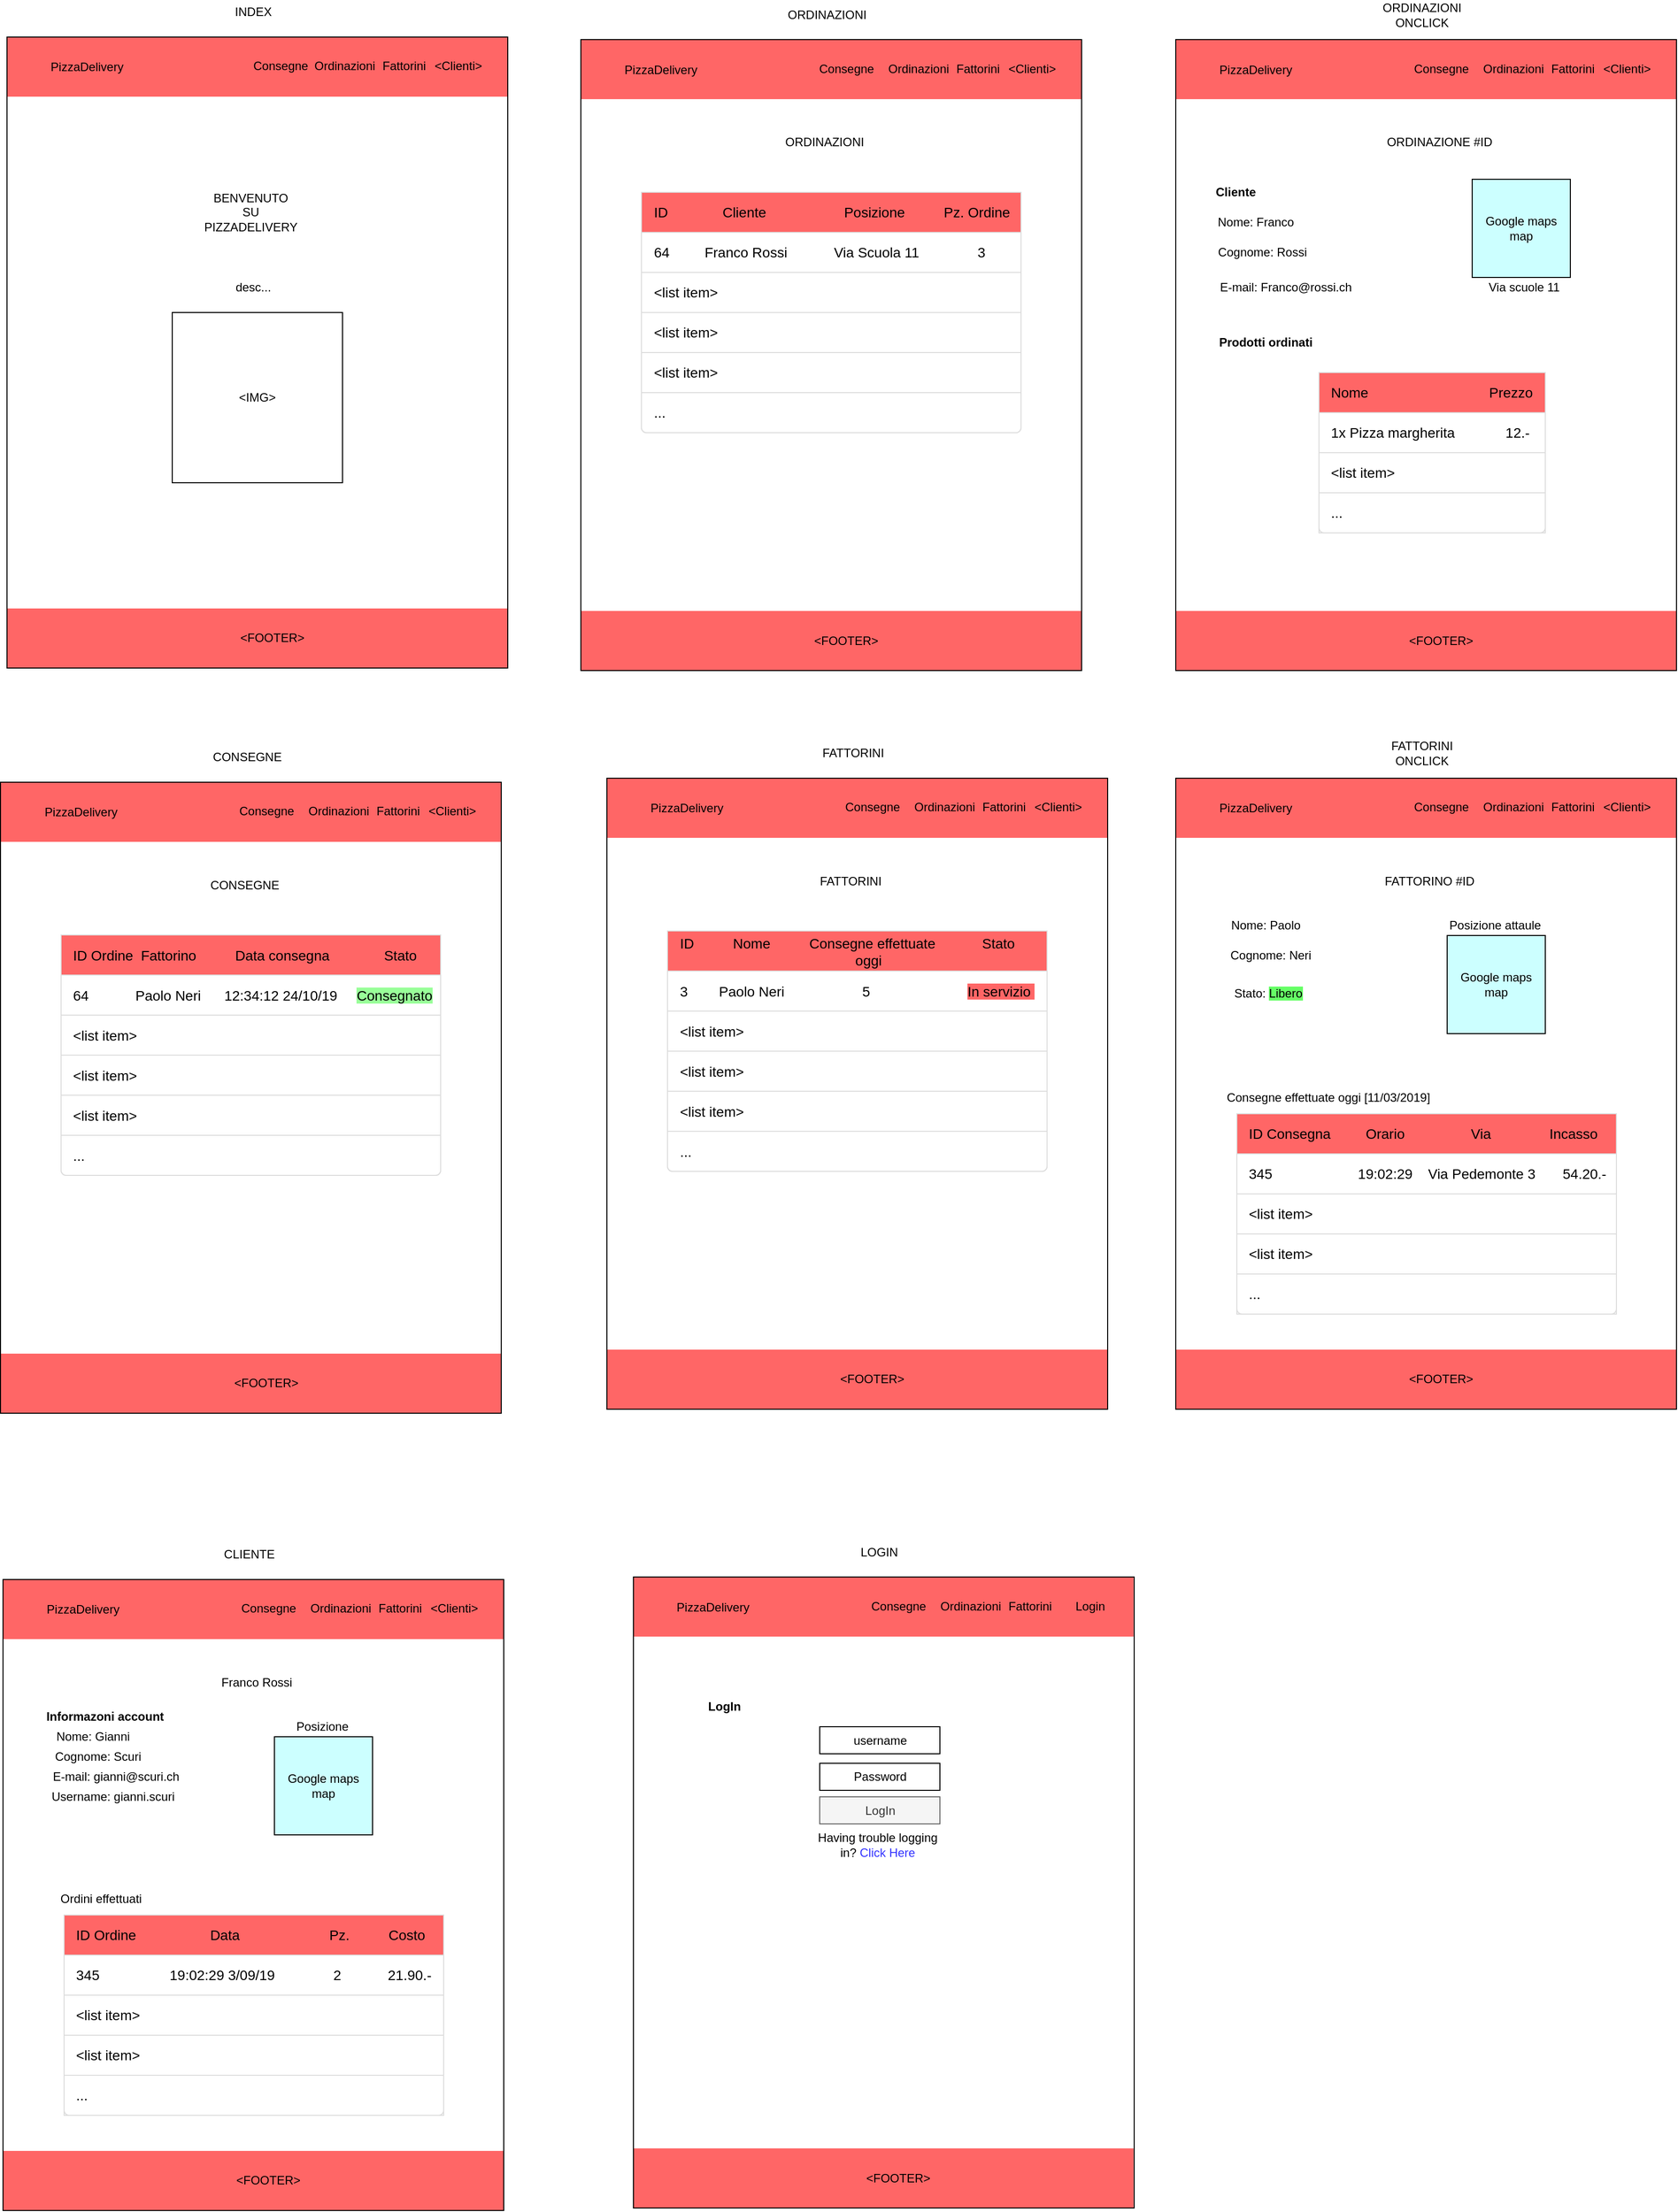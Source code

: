 <mxfile version="11.2.8" type="device" pages="1"><diagram id="FAtNxonMxum7XKvVbo5S" name="Page-1"><mxGraphModel dx="1261" dy="861" grid="0" gridSize="10" guides="1" tooltips="1" connect="1" arrows="1" fold="1" page="0" pageScale="1" pageWidth="1169" pageHeight="827" math="0" shadow="0"><root><mxCell id="0"/><mxCell id="1" parent="0"/><mxCell id="e07GhaDugi4mD9dxbuCD-17" value="" style="rounded=0;whiteSpace=wrap;html=1;fillColor=#FF6666;strokeColor=#FFFFFF;" vertex="1" parent="1"><mxGeometry x="113" y="735" width="500" height="60" as="geometry"/></mxCell><mxCell id="e07GhaDugi4mD9dxbuCD-2" value="" style="rounded=0;whiteSpace=wrap;html=1;fillColor=#FF6666;strokeColor=#FFFFFF;" vertex="1" parent="1"><mxGeometry x="113" y="165" width="500" height="60" as="geometry"/></mxCell><mxCell id="e07GhaDugi4mD9dxbuCD-3" value="PizzaDelivery" style="text;html=1;align=center;verticalAlign=middle;whiteSpace=wrap;rounded=0;" vertex="1" parent="1"><mxGeometry x="128" y="185" width="130" height="20" as="geometry"/></mxCell><mxCell id="e07GhaDugi4mD9dxbuCD-4" value="&amp;lt;Clienti&amp;gt;" style="text;html=1;" vertex="1" parent="1"><mxGeometry x="538" y="180" width="60" height="30" as="geometry"/></mxCell><mxCell id="e07GhaDugi4mD9dxbuCD-5" value="Fattorini" style="text;html=1;" vertex="1" parent="1"><mxGeometry x="486" y="180" width="60" height="30" as="geometry"/></mxCell><mxCell id="e07GhaDugi4mD9dxbuCD-6" value="Ordinazioni" style="text;html=1;" vertex="1" parent="1"><mxGeometry x="418" y="180" width="60" height="30" as="geometry"/></mxCell><mxCell id="e07GhaDugi4mD9dxbuCD-7" value="Consegne" style="text;html=1;" vertex="1" parent="1"><mxGeometry x="356.5" y="180" width="60" height="30" as="geometry"/></mxCell><mxCell id="e07GhaDugi4mD9dxbuCD-18" value="&amp;lt;FOOTER&amp;gt;" style="text;html=1;strokeColor=none;fillColor=none;align=center;verticalAlign=middle;whiteSpace=wrap;rounded=0;" vertex="1" parent="1"><mxGeometry x="358" y="755" width="40" height="20" as="geometry"/></mxCell><mxCell id="e07GhaDugi4mD9dxbuCD-19" value="BENVENUTO SU PIZZADELIVERY" style="text;html=1;strokeColor=none;fillColor=none;align=center;verticalAlign=middle;whiteSpace=wrap;rounded=0;" vertex="1" parent="1"><mxGeometry x="320" y="330" width="73" height="20" as="geometry"/></mxCell><mxCell id="e07GhaDugi4mD9dxbuCD-20" value="desc..." style="text;html=1;strokeColor=none;fillColor=none;align=center;verticalAlign=middle;whiteSpace=wrap;rounded=0;" vertex="1" parent="1"><mxGeometry x="258" y="380" width="202" height="70" as="geometry"/></mxCell><mxCell id="e07GhaDugi4mD9dxbuCD-21" value="&amp;lt;IMG&amp;gt;" style="whiteSpace=wrap;html=1;aspect=fixed;strokeColor=#000000;fillColor=none;" vertex="1" parent="1"><mxGeometry x="278" y="440" width="170" height="170" as="geometry"/></mxCell><mxCell id="e07GhaDugi4mD9dxbuCD-22" value="INDEX" style="text;html=1;strokeColor=none;fillColor=none;align=center;verticalAlign=middle;whiteSpace=wrap;rounded=0;" vertex="1" parent="1"><mxGeometry x="339" y="130" width="40" height="20" as="geometry"/></mxCell><mxCell id="e07GhaDugi4mD9dxbuCD-23" value="" style="rounded=0;whiteSpace=wrap;html=1;fillColor=#FF6666;strokeColor=#FFFFFF;" vertex="1" parent="1"><mxGeometry x="686" y="737.5" width="500" height="60" as="geometry"/></mxCell><mxCell id="e07GhaDugi4mD9dxbuCD-24" value="" style="rounded=0;whiteSpace=wrap;html=1;fillColor=#FF6666;strokeColor=#FFFFFF;" vertex="1" parent="1"><mxGeometry x="686" y="167.5" width="500" height="60" as="geometry"/></mxCell><mxCell id="e07GhaDugi4mD9dxbuCD-25" value="PizzaDelivery" style="text;html=1;align=center;verticalAlign=middle;whiteSpace=wrap;rounded=0;" vertex="1" parent="1"><mxGeometry x="701" y="187.5" width="130" height="20" as="geometry"/></mxCell><mxCell id="e07GhaDugi4mD9dxbuCD-26" value="&amp;lt;Clienti&amp;gt;" style="text;html=1;" vertex="1" parent="1"><mxGeometry x="1111" y="182.5" width="60" height="30" as="geometry"/></mxCell><mxCell id="e07GhaDugi4mD9dxbuCD-27" value="Fattorini" style="text;html=1;" vertex="1" parent="1"><mxGeometry x="1059" y="182.5" width="60" height="30" as="geometry"/></mxCell><mxCell id="e07GhaDugi4mD9dxbuCD-29" value="Consegne" style="text;html=1;" vertex="1" parent="1"><mxGeometry x="922" y="182.5" width="60" height="30" as="geometry"/></mxCell><mxCell id="e07GhaDugi4mD9dxbuCD-31" value="&amp;lt;FOOTER&amp;gt;" style="text;html=1;strokeColor=none;fillColor=none;align=center;verticalAlign=middle;whiteSpace=wrap;rounded=0;" vertex="1" parent="1"><mxGeometry x="931" y="757.5" width="40" height="20" as="geometry"/></mxCell><mxCell id="e07GhaDugi4mD9dxbuCD-32" value="ORDINAZIONI" style="text;html=1;strokeColor=none;fillColor=none;align=center;verticalAlign=middle;whiteSpace=wrap;rounded=0;" vertex="1" parent="1"><mxGeometry x="893" y="260" width="73" height="20" as="geometry"/></mxCell><mxCell id="e07GhaDugi4mD9dxbuCD-35" value="ORDINAZIONI" style="text;html=1;strokeColor=none;fillColor=none;align=center;verticalAlign=middle;whiteSpace=wrap;rounded=0;" vertex="1" parent="1"><mxGeometry x="912" y="132.5" width="40" height="20" as="geometry"/></mxCell><mxCell id="e07GhaDugi4mD9dxbuCD-36" value="Ordinazioni" style="text;html=1;" vertex="1" parent="1"><mxGeometry x="991" y="182.5" width="60" height="30" as="geometry"/></mxCell><mxCell id="e07GhaDugi4mD9dxbuCD-38" value="" style="html=1;shadow=0;dashed=0;shape=mxgraph.bootstrap.rrect;rSize=5;strokeColor=#dddddd;fillColor=#ffffff;" vertex="1" parent="1"><mxGeometry x="746.5" y="320" width="379" height="240" as="geometry"/></mxCell><mxCell id="e07GhaDugi4mD9dxbuCD-40" value="ID&amp;nbsp; &amp;nbsp; &amp;nbsp; &amp;nbsp; &amp;nbsp; &amp;nbsp; &amp;nbsp; Cliente&amp;nbsp; &amp;nbsp; &amp;nbsp; &amp;nbsp; &amp;nbsp; &amp;nbsp; &amp;nbsp; &amp;nbsp; &amp;nbsp; &amp;nbsp; Posizione&amp;nbsp; &amp;nbsp; &amp;nbsp; &amp;nbsp; &amp;nbsp; Pz. Ordine&amp;nbsp;" style="strokeColor=inherit;fillColor=#FF6666;gradientColor=inherit;html=1;shadow=0;dashed=0;shape=mxgraph.bootstrap.rect;align=left;spacingLeft=10;whiteSpace=wrap;fontSize=14;whiteSpace=wrap;resizeWidth=1;" vertex="1" parent="e07GhaDugi4mD9dxbuCD-38"><mxGeometry width="379" height="40" relative="1" as="geometry"><mxPoint as="offset"/></mxGeometry></mxCell><mxCell id="e07GhaDugi4mD9dxbuCD-41" value="64&amp;nbsp; &amp;nbsp; &amp;nbsp; &amp;nbsp; &amp;nbsp;Franco Rossi&amp;nbsp; &amp;nbsp; &amp;nbsp; &amp;nbsp; &amp;nbsp; &amp;nbsp; Via Scuola 11&amp;nbsp; &amp;nbsp; &amp;nbsp; &amp;nbsp; &amp;nbsp; &amp;nbsp; &amp;nbsp; &amp;nbsp;3&amp;nbsp;" style="strokeColor=inherit;fillColor=inherit;gradientColor=inherit;html=1;shadow=0;dashed=0;shape=mxgraph.bootstrap.rect;spacingLeft=10;fontSize=14;align=left;whiteSpace=wrap;resizeWidth=1;" vertex="1" parent="e07GhaDugi4mD9dxbuCD-38"><mxGeometry width="379" height="40" relative="1" as="geometry"><mxPoint y="40" as="offset"/></mxGeometry></mxCell><mxCell id="e07GhaDugi4mD9dxbuCD-42" value="&amp;lt;list item&amp;gt;" style="strokeColor=inherit;fillColor=inherit;gradientColor=inherit;html=1;shadow=0;dashed=0;shape=mxgraph.bootstrap.rect;spacingLeft=10;fontSize=14;align=left;whiteSpace=wrap;resizeWidth=1;" vertex="1" parent="e07GhaDugi4mD9dxbuCD-38"><mxGeometry width="379" height="40" relative="1" as="geometry"><mxPoint y="80" as="offset"/></mxGeometry></mxCell><mxCell id="e07GhaDugi4mD9dxbuCD-43" value="&amp;lt;list item&amp;gt;" style="strokeColor=inherit;fillColor=inherit;gradientColor=inherit;html=1;shadow=0;dashed=0;shape=mxgraph.bootstrap.rect;spacingLeft=10;fontSize=14;align=left;whiteSpace=wrap;resizeWidth=1;" vertex="1" parent="e07GhaDugi4mD9dxbuCD-38"><mxGeometry width="379" height="40" relative="1" as="geometry"><mxPoint y="120" as="offset"/></mxGeometry></mxCell><mxCell id="e07GhaDugi4mD9dxbuCD-44" value="&amp;lt;list item&amp;gt;" style="strokeColor=inherit;fillColor=inherit;gradientColor=inherit;html=1;shadow=0;dashed=0;shape=mxgraph.bootstrap.rect;spacingLeft=10;fontSize=14;align=left;whiteSpace=wrap;resizeWidth=1;" vertex="1" parent="e07GhaDugi4mD9dxbuCD-38"><mxGeometry width="379" height="40" relative="1" as="geometry"><mxPoint y="160" as="offset"/></mxGeometry></mxCell><mxCell id="e07GhaDugi4mD9dxbuCD-45" value="..." style="strokeColor=inherit;fillColor=inherit;gradientColor=inherit;html=1;shadow=0;dashed=0;shape=mxgraph.bootstrap.bottomButton;rSize=5;spacingLeft=10;fontSize=14;align=left;whiteSpace=wrap;resizeWidth=1;" vertex="1" parent="e07GhaDugi4mD9dxbuCD-38"><mxGeometry y="1" width="379" height="40" relative="1" as="geometry"><mxPoint y="-40" as="offset"/></mxGeometry></mxCell><mxCell id="e07GhaDugi4mD9dxbuCD-48" value="" style="rounded=0;whiteSpace=wrap;html=1;fillColor=#FF6666;strokeColor=#FFFFFF;" vertex="1" parent="1"><mxGeometry x="1280" y="737.5" width="500" height="60" as="geometry"/></mxCell><mxCell id="e07GhaDugi4mD9dxbuCD-49" value="" style="rounded=0;whiteSpace=wrap;html=1;fillColor=#FF6666;strokeColor=#FFFFFF;" vertex="1" parent="1"><mxGeometry x="1280" y="167.5" width="500" height="60" as="geometry"/></mxCell><mxCell id="e07GhaDugi4mD9dxbuCD-50" value="PizzaDelivery" style="text;html=1;align=center;verticalAlign=middle;whiteSpace=wrap;rounded=0;" vertex="1" parent="1"><mxGeometry x="1295" y="187.5" width="130" height="20" as="geometry"/></mxCell><mxCell id="e07GhaDugi4mD9dxbuCD-51" value="&amp;lt;Clienti&amp;gt;" style="text;html=1;" vertex="1" parent="1"><mxGeometry x="1705" y="182.5" width="60" height="30" as="geometry"/></mxCell><mxCell id="e07GhaDugi4mD9dxbuCD-52" value="Fattorini" style="text;html=1;" vertex="1" parent="1"><mxGeometry x="1653" y="182.5" width="60" height="30" as="geometry"/></mxCell><mxCell id="e07GhaDugi4mD9dxbuCD-53" value="Consegne" style="text;html=1;" vertex="1" parent="1"><mxGeometry x="1516" y="182.5" width="60" height="30" as="geometry"/></mxCell><mxCell id="e07GhaDugi4mD9dxbuCD-54" value="&amp;lt;FOOTER&amp;gt;" style="text;html=1;strokeColor=none;fillColor=none;align=center;verticalAlign=middle;whiteSpace=wrap;rounded=0;" vertex="1" parent="1"><mxGeometry x="1525" y="757.5" width="40" height="20" as="geometry"/></mxCell><mxCell id="e07GhaDugi4mD9dxbuCD-55" value="ORDINAZIONE #ID" style="text;html=1;strokeColor=none;fillColor=none;align=center;verticalAlign=middle;whiteSpace=wrap;rounded=0;" vertex="1" parent="1"><mxGeometry x="1487" y="260" width="113" height="20" as="geometry"/></mxCell><mxCell id="e07GhaDugi4mD9dxbuCD-56" value="ORDINAZIONI ONCLICK" style="text;html=1;strokeColor=none;fillColor=none;align=center;verticalAlign=middle;whiteSpace=wrap;rounded=0;" vertex="1" parent="1"><mxGeometry x="1506" y="132.5" width="40" height="20" as="geometry"/></mxCell><mxCell id="e07GhaDugi4mD9dxbuCD-57" value="Ordinazioni" style="text;html=1;" vertex="1" parent="1"><mxGeometry x="1585" y="182.5" width="60" height="30" as="geometry"/></mxCell><mxCell id="e07GhaDugi4mD9dxbuCD-58" value="" style="html=1;shadow=0;dashed=0;shape=mxgraph.bootstrap.rrect;rSize=5;strokeColor=#dddddd;fillColor=#ffffff;" vertex="1" parent="1"><mxGeometry x="1423" y="500" width="226" height="160" as="geometry"/></mxCell><mxCell id="e07GhaDugi4mD9dxbuCD-59" value="Nome&amp;nbsp; &amp;nbsp; &amp;nbsp; &amp;nbsp; &amp;nbsp; &amp;nbsp; &amp;nbsp; &amp;nbsp; &amp;nbsp; &amp;nbsp; &amp;nbsp; &amp;nbsp; &amp;nbsp; &amp;nbsp; &amp;nbsp; &amp;nbsp;Prezzo" style="strokeColor=inherit;fillColor=#FF6666;gradientColor=inherit;html=1;shadow=0;dashed=0;shape=mxgraph.bootstrap.rect;align=left;spacingLeft=10;whiteSpace=wrap;fontSize=14;whiteSpace=wrap;resizeWidth=1;" vertex="1" parent="e07GhaDugi4mD9dxbuCD-58"><mxGeometry width="226" height="40" relative="1" as="geometry"><mxPoint as="offset"/></mxGeometry></mxCell><mxCell id="e07GhaDugi4mD9dxbuCD-60" value="1x Pizza margherita&amp;nbsp; &amp;nbsp; &amp;nbsp; &amp;nbsp; &amp;nbsp; &amp;nbsp; &amp;nbsp;12.-" style="strokeColor=inherit;fillColor=inherit;gradientColor=inherit;html=1;shadow=0;dashed=0;shape=mxgraph.bootstrap.rect;spacingLeft=10;fontSize=14;align=left;whiteSpace=wrap;resizeWidth=1;" vertex="1" parent="e07GhaDugi4mD9dxbuCD-58"><mxGeometry width="226" height="40" relative="1" as="geometry"><mxPoint y="40" as="offset"/></mxGeometry></mxCell><mxCell id="e07GhaDugi4mD9dxbuCD-61" value="&amp;lt;list item&amp;gt;" style="strokeColor=inherit;fillColor=inherit;gradientColor=inherit;html=1;shadow=0;dashed=0;shape=mxgraph.bootstrap.rect;spacingLeft=10;fontSize=14;align=left;whiteSpace=wrap;resizeWidth=1;" vertex="1" parent="e07GhaDugi4mD9dxbuCD-58"><mxGeometry width="226" height="40" relative="1" as="geometry"><mxPoint y="80" as="offset"/></mxGeometry></mxCell><mxCell id="e07GhaDugi4mD9dxbuCD-62" value="&amp;lt;list item&amp;gt;" style="strokeColor=inherit;fillColor=inherit;gradientColor=inherit;html=1;shadow=0;dashed=0;shape=mxgraph.bootstrap.rect;spacingLeft=10;fontSize=14;align=left;whiteSpace=wrap;resizeWidth=1;" vertex="1" parent="e07GhaDugi4mD9dxbuCD-58"><mxGeometry width="226" height="40" relative="1" as="geometry"><mxPoint y="120" as="offset"/></mxGeometry></mxCell><mxCell id="e07GhaDugi4mD9dxbuCD-64" value="..." style="strokeColor=inherit;fillColor=inherit;gradientColor=inherit;html=1;shadow=0;dashed=0;shape=mxgraph.bootstrap.bottomButton;rSize=5;spacingLeft=10;fontSize=14;align=left;whiteSpace=wrap;resizeWidth=1;" vertex="1" parent="e07GhaDugi4mD9dxbuCD-58"><mxGeometry y="1" width="226" height="40" relative="1" as="geometry"><mxPoint y="-40" as="offset"/></mxGeometry></mxCell><mxCell id="e07GhaDugi4mD9dxbuCD-65" value="&lt;b&gt;Cliente&lt;/b&gt;" style="text;html=1;strokeColor=none;fillColor=none;align=center;verticalAlign=middle;whiteSpace=wrap;rounded=0;glass=0;" vertex="1" parent="1"><mxGeometry x="1320" y="310" width="40" height="20" as="geometry"/></mxCell><mxCell id="e07GhaDugi4mD9dxbuCD-67" value="Nome: Franco" style="text;html=1;strokeColor=none;fillColor=none;align=center;verticalAlign=middle;whiteSpace=wrap;rounded=0;" vertex="1" parent="1"><mxGeometry x="1320" y="340" width="80" height="20" as="geometry"/></mxCell><mxCell id="e07GhaDugi4mD9dxbuCD-70" value="&amp;nbsp;Cognome: Rossi" style="text;html=1;strokeColor=none;fillColor=none;align=center;verticalAlign=middle;whiteSpace=wrap;rounded=0;" vertex="1" parent="1"><mxGeometry x="1310" y="370" width="110" height="20" as="geometry"/></mxCell><mxCell id="e07GhaDugi4mD9dxbuCD-74" value="E-mail: Franco@rossi.ch" style="text;html=1;strokeColor=none;fillColor=none;align=center;verticalAlign=middle;whiteSpace=wrap;rounded=0;" vertex="1" parent="1"><mxGeometry x="1320" y="405" width="140" height="20" as="geometry"/></mxCell><mxCell id="e07GhaDugi4mD9dxbuCD-75" value="Via scuole 11" style="text;html=1;strokeColor=none;fillColor=none;align=center;verticalAlign=middle;whiteSpace=wrap;rounded=0;" vertex="1" parent="1"><mxGeometry x="1536" y="405" width="184" height="20" as="geometry"/></mxCell><mxCell id="e07GhaDugi4mD9dxbuCD-76" value="Google maps map" style="whiteSpace=wrap;html=1;aspect=fixed;rounded=0;glass=0;strokeColor=#000000;fillColor=#CCFFFF;" vertex="1" parent="1"><mxGeometry x="1576" y="307" width="98" height="98" as="geometry"/></mxCell><mxCell id="e07GhaDugi4mD9dxbuCD-77" value="&lt;b&gt;Prodotti ordinati&lt;/b&gt;" style="text;html=1;strokeColor=none;fillColor=none;align=center;verticalAlign=middle;whiteSpace=wrap;rounded=0;glass=0;" vertex="1" parent="1"><mxGeometry x="1320" y="460" width="100" height="20" as="geometry"/></mxCell><mxCell id="e07GhaDugi4mD9dxbuCD-79" value="" style="rounded=0;whiteSpace=wrap;html=1;fillColor=#FF6666;strokeColor=#FFFFFF;" vertex="1" parent="1"><mxGeometry x="106.5" y="1479" width="500" height="60" as="geometry"/></mxCell><mxCell id="e07GhaDugi4mD9dxbuCD-80" value="" style="rounded=0;whiteSpace=wrap;html=1;fillColor=#FF6666;strokeColor=#FFFFFF;" vertex="1" parent="1"><mxGeometry x="106.5" y="909" width="500" height="60" as="geometry"/></mxCell><mxCell id="e07GhaDugi4mD9dxbuCD-81" value="PizzaDelivery" style="text;html=1;align=center;verticalAlign=middle;whiteSpace=wrap;rounded=0;" vertex="1" parent="1"><mxGeometry x="121.5" y="929" width="130" height="20" as="geometry"/></mxCell><mxCell id="e07GhaDugi4mD9dxbuCD-82" value="&amp;lt;Clienti&amp;gt;" style="text;html=1;" vertex="1" parent="1"><mxGeometry x="531.5" y="924" width="60" height="30" as="geometry"/></mxCell><mxCell id="e07GhaDugi4mD9dxbuCD-83" value="Fattorini" style="text;html=1;" vertex="1" parent="1"><mxGeometry x="479.5" y="924" width="60" height="30" as="geometry"/></mxCell><mxCell id="e07GhaDugi4mD9dxbuCD-84" value="Consegne" style="text;html=1;" vertex="1" parent="1"><mxGeometry x="342.5" y="924" width="60" height="30" as="geometry"/></mxCell><mxCell id="e07GhaDugi4mD9dxbuCD-85" value="&amp;lt;FOOTER&amp;gt;" style="text;html=1;strokeColor=none;fillColor=none;align=center;verticalAlign=middle;whiteSpace=wrap;rounded=0;" vertex="1" parent="1"><mxGeometry x="351.5" y="1499" width="40" height="20" as="geometry"/></mxCell><mxCell id="e07GhaDugi4mD9dxbuCD-86" value="CONSEGNE" style="text;html=1;strokeColor=none;fillColor=none;align=center;verticalAlign=middle;whiteSpace=wrap;rounded=0;" vertex="1" parent="1"><mxGeometry x="313.5" y="1001.5" width="73" height="20" as="geometry"/></mxCell><mxCell id="e07GhaDugi4mD9dxbuCD-87" value="CONSEGNE" style="text;html=1;strokeColor=none;fillColor=none;align=center;verticalAlign=middle;whiteSpace=wrap;rounded=0;" vertex="1" parent="1"><mxGeometry x="332.5" y="874" width="40" height="20" as="geometry"/></mxCell><mxCell id="e07GhaDugi4mD9dxbuCD-88" value="Ordinazioni" style="text;html=1;" vertex="1" parent="1"><mxGeometry x="411.5" y="924" width="60" height="30" as="geometry"/></mxCell><mxCell id="e07GhaDugi4mD9dxbuCD-89" value="" style="html=1;shadow=0;dashed=0;shape=mxgraph.bootstrap.rrect;rSize=5;strokeColor=#dddddd;fillColor=#ffffff;" vertex="1" parent="1"><mxGeometry x="167" y="1061.5" width="379" height="240" as="geometry"/></mxCell><mxCell id="e07GhaDugi4mD9dxbuCD-90" value="ID Ordine&amp;nbsp; Fattorino&amp;nbsp; &amp;nbsp; &amp;nbsp; &amp;nbsp; &amp;nbsp; Data consegna&amp;nbsp; &amp;nbsp; &amp;nbsp; &amp;nbsp; &amp;nbsp; &amp;nbsp; &amp;nbsp; Stato&amp;nbsp;" style="strokeColor=inherit;fillColor=#FF6666;gradientColor=inherit;html=1;shadow=0;dashed=0;shape=mxgraph.bootstrap.rect;align=left;spacingLeft=10;whiteSpace=wrap;fontSize=14;whiteSpace=wrap;resizeWidth=1;" vertex="1" parent="e07GhaDugi4mD9dxbuCD-89"><mxGeometry width="379" height="40" relative="1" as="geometry"><mxPoint as="offset"/></mxGeometry></mxCell><mxCell id="e07GhaDugi4mD9dxbuCD-91" value="64&amp;nbsp; &amp;nbsp; &amp;nbsp; &amp;nbsp; &amp;nbsp; &amp;nbsp; Paolo Neri&amp;nbsp; &amp;nbsp; &amp;nbsp; 12:34:12 24/10/19&amp;nbsp; &amp;nbsp; &amp;nbsp;&lt;span style=&quot;background-color: rgb(153 , 255 , 153)&quot;&gt;Consegnato&lt;/span&gt;&amp;nbsp;" style="strokeColor=inherit;fillColor=inherit;gradientColor=inherit;html=1;shadow=0;dashed=0;shape=mxgraph.bootstrap.rect;spacingLeft=10;fontSize=14;align=left;whiteSpace=wrap;resizeWidth=1;" vertex="1" parent="e07GhaDugi4mD9dxbuCD-89"><mxGeometry width="379" height="40" relative="1" as="geometry"><mxPoint y="40" as="offset"/></mxGeometry></mxCell><mxCell id="e07GhaDugi4mD9dxbuCD-92" value="&amp;lt;list item&amp;gt;" style="strokeColor=inherit;fillColor=inherit;gradientColor=inherit;html=1;shadow=0;dashed=0;shape=mxgraph.bootstrap.rect;spacingLeft=10;fontSize=14;align=left;whiteSpace=wrap;resizeWidth=1;" vertex="1" parent="e07GhaDugi4mD9dxbuCD-89"><mxGeometry width="379" height="40" relative="1" as="geometry"><mxPoint y="80" as="offset"/></mxGeometry></mxCell><mxCell id="e07GhaDugi4mD9dxbuCD-93" value="&amp;lt;list item&amp;gt;" style="strokeColor=inherit;fillColor=inherit;gradientColor=inherit;html=1;shadow=0;dashed=0;shape=mxgraph.bootstrap.rect;spacingLeft=10;fontSize=14;align=left;whiteSpace=wrap;resizeWidth=1;" vertex="1" parent="e07GhaDugi4mD9dxbuCD-89"><mxGeometry width="379" height="40" relative="1" as="geometry"><mxPoint y="120" as="offset"/></mxGeometry></mxCell><mxCell id="e07GhaDugi4mD9dxbuCD-94" value="&amp;lt;list item&amp;gt;" style="strokeColor=inherit;fillColor=inherit;gradientColor=inherit;html=1;shadow=0;dashed=0;shape=mxgraph.bootstrap.rect;spacingLeft=10;fontSize=14;align=left;whiteSpace=wrap;resizeWidth=1;" vertex="1" parent="e07GhaDugi4mD9dxbuCD-89"><mxGeometry width="379" height="40" relative="1" as="geometry"><mxPoint y="160" as="offset"/></mxGeometry></mxCell><mxCell id="e07GhaDugi4mD9dxbuCD-95" value="..." style="strokeColor=inherit;fillColor=inherit;gradientColor=inherit;html=1;shadow=0;dashed=0;shape=mxgraph.bootstrap.bottomButton;rSize=5;spacingLeft=10;fontSize=14;align=left;whiteSpace=wrap;resizeWidth=1;" vertex="1" parent="e07GhaDugi4mD9dxbuCD-89"><mxGeometry y="1" width="379" height="40" relative="1" as="geometry"><mxPoint y="-40" as="offset"/></mxGeometry></mxCell><mxCell id="e07GhaDugi4mD9dxbuCD-97" value="" style="rounded=0;whiteSpace=wrap;html=1;fillColor=#FF6666;strokeColor=#FFFFFF;" vertex="1" parent="1"><mxGeometry x="712" y="1475" width="500" height="60" as="geometry"/></mxCell><mxCell id="e07GhaDugi4mD9dxbuCD-98" value="" style="rounded=0;whiteSpace=wrap;html=1;fillColor=#FF6666;strokeColor=#FFFFFF;" vertex="1" parent="1"><mxGeometry x="712" y="905" width="500" height="60" as="geometry"/></mxCell><mxCell id="e07GhaDugi4mD9dxbuCD-99" value="PizzaDelivery" style="text;html=1;align=center;verticalAlign=middle;whiteSpace=wrap;rounded=0;" vertex="1" parent="1"><mxGeometry x="727" y="925" width="130" height="20" as="geometry"/></mxCell><mxCell id="e07GhaDugi4mD9dxbuCD-100" value="&amp;lt;Clienti&amp;gt;" style="text;html=1;" vertex="1" parent="1"><mxGeometry x="1137" y="920" width="60" height="30" as="geometry"/></mxCell><mxCell id="e07GhaDugi4mD9dxbuCD-101" value="Fattorini" style="text;html=1;" vertex="1" parent="1"><mxGeometry x="1085" y="920" width="60" height="30" as="geometry"/></mxCell><mxCell id="e07GhaDugi4mD9dxbuCD-102" value="Consegne" style="text;html=1;" vertex="1" parent="1"><mxGeometry x="948" y="920" width="60" height="30" as="geometry"/></mxCell><mxCell id="e07GhaDugi4mD9dxbuCD-103" value="&amp;lt;FOOTER&amp;gt;" style="text;html=1;strokeColor=none;fillColor=none;align=center;verticalAlign=middle;whiteSpace=wrap;rounded=0;" vertex="1" parent="1"><mxGeometry x="957" y="1495" width="40" height="20" as="geometry"/></mxCell><mxCell id="e07GhaDugi4mD9dxbuCD-104" value="FATTORINI" style="text;html=1;strokeColor=none;fillColor=none;align=center;verticalAlign=middle;whiteSpace=wrap;rounded=0;" vertex="1" parent="1"><mxGeometry x="919" y="997.5" width="73" height="20" as="geometry"/></mxCell><mxCell id="e07GhaDugi4mD9dxbuCD-105" value="FATTORINI" style="text;html=1;strokeColor=none;fillColor=none;align=center;verticalAlign=middle;whiteSpace=wrap;rounded=0;" vertex="1" parent="1"><mxGeometry x="938" y="870" width="40" height="20" as="geometry"/></mxCell><mxCell id="e07GhaDugi4mD9dxbuCD-106" value="Ordinazioni" style="text;html=1;" vertex="1" parent="1"><mxGeometry x="1017" y="920" width="60" height="30" as="geometry"/></mxCell><mxCell id="e07GhaDugi4mD9dxbuCD-107" value="" style="html=1;shadow=0;dashed=0;shape=mxgraph.bootstrap.rrect;rSize=5;strokeColor=#dddddd;fillColor=#ffffff;" vertex="1" parent="1"><mxGeometry x="772.5" y="1057.5" width="379" height="240" as="geometry"/></mxCell><mxCell id="e07GhaDugi4mD9dxbuCD-108" value="ID&amp;nbsp; &amp;nbsp; &amp;nbsp; &amp;nbsp; &amp;nbsp; Nome&amp;nbsp; &amp;nbsp; &amp;nbsp; &amp;nbsp; &amp;nbsp; Consegne effettuate&amp;nbsp; &amp;nbsp; &amp;nbsp; &amp;nbsp; &amp;nbsp; &amp;nbsp; Stato&lt;br&gt;&amp;nbsp; &amp;nbsp; &amp;nbsp; &amp;nbsp; &amp;nbsp; &amp;nbsp; &amp;nbsp; &amp;nbsp; &amp;nbsp; &amp;nbsp; &amp;nbsp; &amp;nbsp; &amp;nbsp; &amp;nbsp; &amp;nbsp; &amp;nbsp; &amp;nbsp; &amp;nbsp; &amp;nbsp; &amp;nbsp; &amp;nbsp; &amp;nbsp; &amp;nbsp;oggi&amp;nbsp; &amp;nbsp; &amp;nbsp; &amp;nbsp; &amp;nbsp; &amp;nbsp; &amp;nbsp; &amp;nbsp;" style="strokeColor=inherit;fillColor=#FF6666;gradientColor=inherit;html=1;shadow=0;dashed=0;shape=mxgraph.bootstrap.rect;align=left;spacingLeft=10;whiteSpace=wrap;fontSize=14;whiteSpace=wrap;resizeWidth=1;" vertex="1" parent="e07GhaDugi4mD9dxbuCD-107"><mxGeometry width="379" height="40" relative="1" as="geometry"><mxPoint as="offset"/></mxGeometry></mxCell><mxCell id="e07GhaDugi4mD9dxbuCD-109" value="3&amp;nbsp; &amp;nbsp; &amp;nbsp; &amp;nbsp; Paolo Neri&amp;nbsp; &amp;nbsp; &amp;nbsp; &amp;nbsp; &amp;nbsp; &amp;nbsp; &amp;nbsp; &amp;nbsp; &amp;nbsp; &amp;nbsp; 5&amp;nbsp; &amp;nbsp; &amp;nbsp; &amp;nbsp; &amp;nbsp; &amp;nbsp; &amp;nbsp; &amp;nbsp; &amp;nbsp; &amp;nbsp; &amp;nbsp; &amp;nbsp; &amp;nbsp;&lt;span style=&quot;background-color: rgb(255 , 102 , 102)&quot;&gt;In servizio&amp;nbsp;&lt;/span&gt;" style="strokeColor=inherit;fillColor=inherit;gradientColor=inherit;html=1;shadow=0;dashed=0;shape=mxgraph.bootstrap.rect;spacingLeft=10;fontSize=14;align=left;whiteSpace=wrap;resizeWidth=1;" vertex="1" parent="e07GhaDugi4mD9dxbuCD-107"><mxGeometry width="379" height="40" relative="1" as="geometry"><mxPoint y="40" as="offset"/></mxGeometry></mxCell><mxCell id="e07GhaDugi4mD9dxbuCD-110" value="&amp;lt;list item&amp;gt;" style="strokeColor=inherit;fillColor=inherit;gradientColor=inherit;html=1;shadow=0;dashed=0;shape=mxgraph.bootstrap.rect;spacingLeft=10;fontSize=14;align=left;whiteSpace=wrap;resizeWidth=1;" vertex="1" parent="e07GhaDugi4mD9dxbuCD-107"><mxGeometry width="379" height="40" relative="1" as="geometry"><mxPoint y="80" as="offset"/></mxGeometry></mxCell><mxCell id="e07GhaDugi4mD9dxbuCD-111" value="&amp;lt;list item&amp;gt;" style="strokeColor=inherit;fillColor=inherit;gradientColor=inherit;html=1;shadow=0;dashed=0;shape=mxgraph.bootstrap.rect;spacingLeft=10;fontSize=14;align=left;whiteSpace=wrap;resizeWidth=1;" vertex="1" parent="e07GhaDugi4mD9dxbuCD-107"><mxGeometry width="379" height="40" relative="1" as="geometry"><mxPoint y="120" as="offset"/></mxGeometry></mxCell><mxCell id="e07GhaDugi4mD9dxbuCD-112" value="&amp;lt;list item&amp;gt;" style="strokeColor=inherit;fillColor=inherit;gradientColor=inherit;html=1;shadow=0;dashed=0;shape=mxgraph.bootstrap.rect;spacingLeft=10;fontSize=14;align=left;whiteSpace=wrap;resizeWidth=1;" vertex="1" parent="e07GhaDugi4mD9dxbuCD-107"><mxGeometry width="379" height="40" relative="1" as="geometry"><mxPoint y="160" as="offset"/></mxGeometry></mxCell><mxCell id="e07GhaDugi4mD9dxbuCD-113" value="..." style="strokeColor=inherit;fillColor=inherit;gradientColor=inherit;html=1;shadow=0;dashed=0;shape=mxgraph.bootstrap.bottomButton;rSize=5;spacingLeft=10;fontSize=14;align=left;whiteSpace=wrap;resizeWidth=1;" vertex="1" parent="e07GhaDugi4mD9dxbuCD-107"><mxGeometry y="1" width="379" height="40" relative="1" as="geometry"><mxPoint y="-40" as="offset"/></mxGeometry></mxCell><mxCell id="e07GhaDugi4mD9dxbuCD-116" value="" style="rounded=0;whiteSpace=wrap;html=1;fillColor=#FF6666;strokeColor=#FFFFFF;" vertex="1" parent="1"><mxGeometry x="1280" y="1475" width="500" height="60" as="geometry"/></mxCell><mxCell id="e07GhaDugi4mD9dxbuCD-117" value="" style="rounded=0;whiteSpace=wrap;html=1;fillColor=#FF6666;strokeColor=#FFFFFF;" vertex="1" parent="1"><mxGeometry x="1280" y="905" width="500" height="60" as="geometry"/></mxCell><mxCell id="e07GhaDugi4mD9dxbuCD-118" value="PizzaDelivery" style="text;html=1;align=center;verticalAlign=middle;whiteSpace=wrap;rounded=0;" vertex="1" parent="1"><mxGeometry x="1295" y="925" width="130" height="20" as="geometry"/></mxCell><mxCell id="e07GhaDugi4mD9dxbuCD-119" value="&amp;lt;Clienti&amp;gt;" style="text;html=1;" vertex="1" parent="1"><mxGeometry x="1705" y="920" width="60" height="30" as="geometry"/></mxCell><mxCell id="e07GhaDugi4mD9dxbuCD-120" value="Fattorini" style="text;html=1;" vertex="1" parent="1"><mxGeometry x="1653" y="920" width="60" height="30" as="geometry"/></mxCell><mxCell id="e07GhaDugi4mD9dxbuCD-121" value="Consegne" style="text;html=1;" vertex="1" parent="1"><mxGeometry x="1516" y="920" width="60" height="30" as="geometry"/></mxCell><mxCell id="e07GhaDugi4mD9dxbuCD-122" value="&amp;lt;FOOTER&amp;gt;" style="text;html=1;strokeColor=none;fillColor=none;align=center;verticalAlign=middle;whiteSpace=wrap;rounded=0;" vertex="1" parent="1"><mxGeometry x="1525" y="1495" width="40" height="20" as="geometry"/></mxCell><mxCell id="e07GhaDugi4mD9dxbuCD-123" value="FATTORINO #ID" style="text;html=1;strokeColor=none;fillColor=none;align=center;verticalAlign=middle;whiteSpace=wrap;rounded=0;" vertex="1" parent="1"><mxGeometry x="1487" y="998" width="93" height="20" as="geometry"/></mxCell><mxCell id="e07GhaDugi4mD9dxbuCD-124" value="FATTORINI ONCLICK" style="text;html=1;strokeColor=none;fillColor=none;align=center;verticalAlign=middle;whiteSpace=wrap;rounded=0;" vertex="1" parent="1"><mxGeometry x="1506" y="870" width="40" height="20" as="geometry"/></mxCell><mxCell id="e07GhaDugi4mD9dxbuCD-125" value="Ordinazioni" style="text;html=1;" vertex="1" parent="1"><mxGeometry x="1585" y="920" width="60" height="30" as="geometry"/></mxCell><mxCell id="e07GhaDugi4mD9dxbuCD-126" value="" style="html=1;shadow=0;dashed=0;shape=mxgraph.bootstrap.rrect;rSize=5;strokeColor=#dddddd;fillColor=#ffffff;" vertex="1" parent="1"><mxGeometry x="1341" y="1240" width="379" height="200" as="geometry"/></mxCell><mxCell id="e07GhaDugi4mD9dxbuCD-127" value="ID Consegna&amp;nbsp; &amp;nbsp; &amp;nbsp; &amp;nbsp; &amp;nbsp;Orario&amp;nbsp; &amp;nbsp; &amp;nbsp; &amp;nbsp; &amp;nbsp; &amp;nbsp; &amp;nbsp; &amp;nbsp; &amp;nbsp;Via&amp;nbsp; &amp;nbsp; &amp;nbsp; &amp;nbsp; &amp;nbsp; &amp;nbsp; &amp;nbsp; &amp;nbsp;Incasso" style="strokeColor=inherit;fillColor=#FF6666;gradientColor=inherit;html=1;shadow=0;dashed=0;shape=mxgraph.bootstrap.rect;align=left;spacingLeft=10;whiteSpace=wrap;fontSize=14;whiteSpace=wrap;resizeWidth=1;" vertex="1" parent="e07GhaDugi4mD9dxbuCD-126"><mxGeometry width="379" height="40" relative="1" as="geometry"><mxPoint as="offset"/></mxGeometry></mxCell><mxCell id="e07GhaDugi4mD9dxbuCD-128" value="345&amp;nbsp; &amp;nbsp; &amp;nbsp; &amp;nbsp; &amp;nbsp; &amp;nbsp; &amp;nbsp; &amp;nbsp; &amp;nbsp; &amp;nbsp; &amp;nbsp; 19:02:29&amp;nbsp; &amp;nbsp; Via Pedemonte 3&amp;nbsp; &amp;nbsp; &amp;nbsp; &amp;nbsp;54.20.-" style="strokeColor=inherit;fillColor=inherit;gradientColor=inherit;html=1;shadow=0;dashed=0;shape=mxgraph.bootstrap.rect;spacingLeft=10;fontSize=14;align=left;whiteSpace=wrap;resizeWidth=1;" vertex="1" parent="e07GhaDugi4mD9dxbuCD-126"><mxGeometry width="379" height="40" relative="1" as="geometry"><mxPoint y="40" as="offset"/></mxGeometry></mxCell><mxCell id="e07GhaDugi4mD9dxbuCD-129" value="&amp;lt;list item&amp;gt;" style="strokeColor=inherit;fillColor=inherit;gradientColor=inherit;html=1;shadow=0;dashed=0;shape=mxgraph.bootstrap.rect;spacingLeft=10;fontSize=14;align=left;whiteSpace=wrap;resizeWidth=1;" vertex="1" parent="e07GhaDugi4mD9dxbuCD-126"><mxGeometry width="379" height="40" relative="1" as="geometry"><mxPoint y="80" as="offset"/></mxGeometry></mxCell><mxCell id="e07GhaDugi4mD9dxbuCD-130" value="&amp;lt;list item&amp;gt;" style="strokeColor=inherit;fillColor=inherit;gradientColor=inherit;html=1;shadow=0;dashed=0;shape=mxgraph.bootstrap.rect;spacingLeft=10;fontSize=14;align=left;whiteSpace=wrap;resizeWidth=1;" vertex="1" parent="e07GhaDugi4mD9dxbuCD-126"><mxGeometry width="379" height="40" relative="1" as="geometry"><mxPoint y="120" as="offset"/></mxGeometry></mxCell><mxCell id="e07GhaDugi4mD9dxbuCD-131" value="&amp;lt;list item&amp;gt;" style="strokeColor=inherit;fillColor=inherit;gradientColor=inherit;html=1;shadow=0;dashed=0;shape=mxgraph.bootstrap.rect;spacingLeft=10;fontSize=14;align=left;whiteSpace=wrap;resizeWidth=1;" vertex="1" parent="e07GhaDugi4mD9dxbuCD-126"><mxGeometry width="379" height="40" relative="1" as="geometry"><mxPoint y="160" as="offset"/></mxGeometry></mxCell><mxCell id="e07GhaDugi4mD9dxbuCD-132" value="..." style="strokeColor=inherit;fillColor=inherit;gradientColor=inherit;html=1;shadow=0;dashed=0;shape=mxgraph.bootstrap.bottomButton;rSize=5;spacingLeft=10;fontSize=14;align=left;whiteSpace=wrap;resizeWidth=1;" vertex="1" parent="e07GhaDugi4mD9dxbuCD-126"><mxGeometry y="1" width="379" height="40" relative="1" as="geometry"><mxPoint y="-40" as="offset"/></mxGeometry></mxCell><mxCell id="e07GhaDugi4mD9dxbuCD-133" value="Nome: Paolo" style="text;html=1;strokeColor=none;fillColor=none;align=center;verticalAlign=middle;whiteSpace=wrap;rounded=0;glass=0;" vertex="1" parent="1"><mxGeometry x="1330" y="1042" width="80" height="20" as="geometry"/></mxCell><mxCell id="e07GhaDugi4mD9dxbuCD-134" value="Cognome: Neri" style="text;html=1;strokeColor=none;fillColor=none;align=center;verticalAlign=middle;whiteSpace=wrap;rounded=0;glass=0;" vertex="1" parent="1"><mxGeometry x="1330" y="1072" width="90" height="20" as="geometry"/></mxCell><mxCell id="e07GhaDugi4mD9dxbuCD-135" value="Stato: &lt;span style=&quot;background-color: rgb(102 , 255 , 102)&quot;&gt;Libero&lt;/span&gt;" style="text;html=1;strokeColor=none;fillColor=none;align=center;verticalAlign=middle;whiteSpace=wrap;rounded=0;glass=0;" vertex="1" parent="1"><mxGeometry x="1335" y="1110" width="75" height="20" as="geometry"/></mxCell><mxCell id="e07GhaDugi4mD9dxbuCD-136" value="Posizione attaule" style="text;html=1;strokeColor=none;fillColor=none;align=center;verticalAlign=middle;whiteSpace=wrap;rounded=0;glass=0;" vertex="1" parent="1"><mxGeometry x="1548" y="1042" width="102" height="20" as="geometry"/></mxCell><mxCell id="e07GhaDugi4mD9dxbuCD-137" value="Google maps map" style="whiteSpace=wrap;html=1;aspect=fixed;rounded=0;glass=0;strokeColor=#000000;fillColor=#CCFFFF;" vertex="1" parent="1"><mxGeometry x="1551" y="1062" width="98" height="98" as="geometry"/></mxCell><mxCell id="e07GhaDugi4mD9dxbuCD-138" value="Consegne effettuate oggi [11/03/2019]" style="text;html=1;strokeColor=none;fillColor=none;align=center;verticalAlign=middle;whiteSpace=wrap;rounded=0;glass=0;" vertex="1" parent="1"><mxGeometry x="1325" y="1214" width="215" height="20" as="geometry"/></mxCell><mxCell id="e07GhaDugi4mD9dxbuCD-140" value="" style="rounded=0;whiteSpace=wrap;html=1;fillColor=#FF6666;strokeColor=#FFFFFF;" vertex="1" parent="1"><mxGeometry x="109" y="2275" width="500" height="60" as="geometry"/></mxCell><mxCell id="e07GhaDugi4mD9dxbuCD-141" value="" style="rounded=0;whiteSpace=wrap;html=1;fillColor=#FF6666;strokeColor=#FFFFFF;" vertex="1" parent="1"><mxGeometry x="109" y="1705" width="500" height="60" as="geometry"/></mxCell><mxCell id="e07GhaDugi4mD9dxbuCD-142" value="PizzaDelivery" style="text;html=1;align=center;verticalAlign=middle;whiteSpace=wrap;rounded=0;" vertex="1" parent="1"><mxGeometry x="124" y="1725" width="130" height="20" as="geometry"/></mxCell><mxCell id="e07GhaDugi4mD9dxbuCD-143" value="&amp;lt;Clienti&amp;gt;" style="text;html=1;" vertex="1" parent="1"><mxGeometry x="534" y="1720" width="60" height="30" as="geometry"/></mxCell><mxCell id="e07GhaDugi4mD9dxbuCD-144" value="Fattorini" style="text;html=1;" vertex="1" parent="1"><mxGeometry x="482" y="1720" width="60" height="30" as="geometry"/></mxCell><mxCell id="e07GhaDugi4mD9dxbuCD-145" value="Consegne" style="text;html=1;" vertex="1" parent="1"><mxGeometry x="345" y="1720" width="60" height="30" as="geometry"/></mxCell><mxCell id="e07GhaDugi4mD9dxbuCD-146" value="&amp;lt;FOOTER&amp;gt;" style="text;html=1;strokeColor=none;fillColor=none;align=center;verticalAlign=middle;whiteSpace=wrap;rounded=0;" vertex="1" parent="1"><mxGeometry x="354" y="2295" width="40" height="20" as="geometry"/></mxCell><mxCell id="e07GhaDugi4mD9dxbuCD-147" value="Franco Rossi" style="text;html=1;strokeColor=none;fillColor=none;align=center;verticalAlign=middle;whiteSpace=wrap;rounded=0;" vertex="1" parent="1"><mxGeometry x="316" y="1798" width="93" height="20" as="geometry"/></mxCell><mxCell id="e07GhaDugi4mD9dxbuCD-148" value="CLIENTE" style="text;html=1;strokeColor=none;fillColor=none;align=center;verticalAlign=middle;whiteSpace=wrap;rounded=0;" vertex="1" parent="1"><mxGeometry x="335" y="1670" width="40" height="20" as="geometry"/></mxCell><mxCell id="e07GhaDugi4mD9dxbuCD-149" value="Ordinazioni" style="text;html=1;" vertex="1" parent="1"><mxGeometry x="414" y="1720" width="60" height="30" as="geometry"/></mxCell><mxCell id="e07GhaDugi4mD9dxbuCD-150" value="" style="html=1;shadow=0;dashed=0;shape=mxgraph.bootstrap.rrect;rSize=5;strokeColor=#dddddd;fillColor=#ffffff;" vertex="1" parent="1"><mxGeometry x="170" y="2040" width="379" height="200" as="geometry"/></mxCell><mxCell id="e07GhaDugi4mD9dxbuCD-151" value="ID Ordine&amp;nbsp; &amp;nbsp; &amp;nbsp; &amp;nbsp; &amp;nbsp; &amp;nbsp; &amp;nbsp; &amp;nbsp; &amp;nbsp; &amp;nbsp;Data&amp;nbsp; &amp;nbsp; &amp;nbsp; &amp;nbsp; &amp;nbsp; &amp;nbsp; &amp;nbsp; &amp;nbsp; &amp;nbsp; &amp;nbsp; &amp;nbsp; &amp;nbsp;Pz.&amp;nbsp; &amp;nbsp; &amp;nbsp; &amp;nbsp; &amp;nbsp; Costo&amp;nbsp;" style="strokeColor=inherit;fillColor=#FF6666;gradientColor=inherit;html=1;shadow=0;dashed=0;shape=mxgraph.bootstrap.rect;align=left;spacingLeft=10;whiteSpace=wrap;fontSize=14;whiteSpace=wrap;resizeWidth=1;" vertex="1" parent="e07GhaDugi4mD9dxbuCD-150"><mxGeometry width="379" height="40" relative="1" as="geometry"><mxPoint as="offset"/></mxGeometry></mxCell><mxCell id="e07GhaDugi4mD9dxbuCD-152" value="345&amp;nbsp; &amp;nbsp; &amp;nbsp; &amp;nbsp; &amp;nbsp; &amp;nbsp; &amp;nbsp; &amp;nbsp; &amp;nbsp; 19:02:29 3/09/19&amp;nbsp; &amp;nbsp; &amp;nbsp; &amp;nbsp; &amp;nbsp; &amp;nbsp; &amp;nbsp; &amp;nbsp;2&amp;nbsp; &amp;nbsp; &amp;nbsp; &amp;nbsp; &amp;nbsp; &amp;nbsp; 21.90.-" style="strokeColor=inherit;fillColor=inherit;gradientColor=inherit;html=1;shadow=0;dashed=0;shape=mxgraph.bootstrap.rect;spacingLeft=10;fontSize=14;align=left;whiteSpace=wrap;resizeWidth=1;" vertex="1" parent="e07GhaDugi4mD9dxbuCD-150"><mxGeometry width="379" height="40" relative="1" as="geometry"><mxPoint y="40" as="offset"/></mxGeometry></mxCell><mxCell id="e07GhaDugi4mD9dxbuCD-153" value="&amp;lt;list item&amp;gt;" style="strokeColor=inherit;fillColor=inherit;gradientColor=inherit;html=1;shadow=0;dashed=0;shape=mxgraph.bootstrap.rect;spacingLeft=10;fontSize=14;align=left;whiteSpace=wrap;resizeWidth=1;" vertex="1" parent="e07GhaDugi4mD9dxbuCD-150"><mxGeometry width="379" height="40" relative="1" as="geometry"><mxPoint y="80" as="offset"/></mxGeometry></mxCell><mxCell id="e07GhaDugi4mD9dxbuCD-154" value="&amp;lt;list item&amp;gt;" style="strokeColor=inherit;fillColor=inherit;gradientColor=inherit;html=1;shadow=0;dashed=0;shape=mxgraph.bootstrap.rect;spacingLeft=10;fontSize=14;align=left;whiteSpace=wrap;resizeWidth=1;" vertex="1" parent="e07GhaDugi4mD9dxbuCD-150"><mxGeometry width="379" height="40" relative="1" as="geometry"><mxPoint y="120" as="offset"/></mxGeometry></mxCell><mxCell id="e07GhaDugi4mD9dxbuCD-155" value="&amp;lt;list item&amp;gt;" style="strokeColor=inherit;fillColor=inherit;gradientColor=inherit;html=1;shadow=0;dashed=0;shape=mxgraph.bootstrap.rect;spacingLeft=10;fontSize=14;align=left;whiteSpace=wrap;resizeWidth=1;" vertex="1" parent="e07GhaDugi4mD9dxbuCD-150"><mxGeometry width="379" height="40" relative="1" as="geometry"><mxPoint y="160" as="offset"/></mxGeometry></mxCell><mxCell id="e07GhaDugi4mD9dxbuCD-156" value="..." style="strokeColor=inherit;fillColor=inherit;gradientColor=inherit;html=1;shadow=0;dashed=0;shape=mxgraph.bootstrap.bottomButton;rSize=5;spacingLeft=10;fontSize=14;align=left;whiteSpace=wrap;resizeWidth=1;" vertex="1" parent="e07GhaDugi4mD9dxbuCD-150"><mxGeometry y="1" width="379" height="40" relative="1" as="geometry"><mxPoint y="-40" as="offset"/></mxGeometry></mxCell><mxCell id="e07GhaDugi4mD9dxbuCD-157" value="&lt;b&gt;Informazoni account&lt;/b&gt;" style="text;html=1;strokeColor=none;fillColor=none;align=center;verticalAlign=middle;whiteSpace=wrap;rounded=0;glass=0;" vertex="1" parent="1"><mxGeometry x="151" y="1832" width="120" height="20" as="geometry"/></mxCell><mxCell id="e07GhaDugi4mD9dxbuCD-158" value="Cognome: Scuri" style="text;html=1;strokeColor=none;fillColor=none;align=center;verticalAlign=middle;whiteSpace=wrap;rounded=0;glass=0;" vertex="1" parent="1"><mxGeometry x="159" y="1872" width="90" height="20" as="geometry"/></mxCell><mxCell id="e07GhaDugi4mD9dxbuCD-159" value="E-mail: gianni@scuri.ch" style="text;html=1;strokeColor=none;fillColor=none;align=center;verticalAlign=middle;whiteSpace=wrap;rounded=0;glass=0;" vertex="1" parent="1"><mxGeometry x="154" y="1892" width="136" height="20" as="geometry"/></mxCell><mxCell id="e07GhaDugi4mD9dxbuCD-160" value="Posizione" style="text;html=1;strokeColor=none;fillColor=none;align=center;verticalAlign=middle;whiteSpace=wrap;rounded=0;glass=0;" vertex="1" parent="1"><mxGeometry x="377" y="1842" width="102" height="20" as="geometry"/></mxCell><mxCell id="e07GhaDugi4mD9dxbuCD-161" value="Google maps map" style="whiteSpace=wrap;html=1;aspect=fixed;rounded=0;glass=0;strokeColor=#000000;fillColor=#CCFFFF;" vertex="1" parent="1"><mxGeometry x="380" y="1862" width="98" height="98" as="geometry"/></mxCell><mxCell id="e07GhaDugi4mD9dxbuCD-162" value="Ordini effettuati" style="text;html=1;strokeColor=none;fillColor=none;align=center;verticalAlign=middle;whiteSpace=wrap;rounded=0;glass=0;" vertex="1" parent="1"><mxGeometry x="154" y="2014" width="106" height="20" as="geometry"/></mxCell><mxCell id="e07GhaDugi4mD9dxbuCD-163" value="Nome: Gianni" style="text;html=1;strokeColor=none;fillColor=none;align=center;verticalAlign=middle;whiteSpace=wrap;rounded=0;glass=0;" vertex="1" parent="1"><mxGeometry x="154" y="1852" width="90" height="20" as="geometry"/></mxCell><mxCell id="e07GhaDugi4mD9dxbuCD-164" value="Username: gianni.scuri" style="text;html=1;strokeColor=none;fillColor=none;align=center;verticalAlign=middle;whiteSpace=wrap;rounded=0;glass=0;" vertex="1" parent="1"><mxGeometry x="151" y="1912" width="136" height="20" as="geometry"/></mxCell><mxCell id="e07GhaDugi4mD9dxbuCD-12" value="" style="rounded=0;whiteSpace=wrap;html=1;strokeColor=#000000;fillColor=none;" vertex="1" parent="1"><mxGeometry x="113" y="165" width="500" height="630" as="geometry"/></mxCell><mxCell id="e07GhaDugi4mD9dxbuCD-30" value="" style="rounded=0;whiteSpace=wrap;html=1;strokeColor=#000000;fillColor=none;" vertex="1" parent="1"><mxGeometry x="686" y="167.5" width="500" height="630" as="geometry"/></mxCell><mxCell id="e07GhaDugi4mD9dxbuCD-47" value="" style="rounded=0;whiteSpace=wrap;html=1;strokeColor=#000000;fillColor=none;" vertex="1" parent="1"><mxGeometry x="1280" y="167.5" width="500" height="630" as="geometry"/></mxCell><mxCell id="e07GhaDugi4mD9dxbuCD-78" value="" style="rounded=0;whiteSpace=wrap;html=1;strokeColor=#000000;fillColor=none;" vertex="1" parent="1"><mxGeometry x="106.5" y="909" width="500" height="630" as="geometry"/></mxCell><mxCell id="e07GhaDugi4mD9dxbuCD-96" value="" style="rounded=0;whiteSpace=wrap;html=1;strokeColor=#000000;fillColor=none;" vertex="1" parent="1"><mxGeometry x="712" y="905" width="500" height="630" as="geometry"/></mxCell><mxCell id="e07GhaDugi4mD9dxbuCD-115" value="" style="rounded=0;whiteSpace=wrap;html=1;strokeColor=#000000;fillColor=none;" vertex="1" parent="1"><mxGeometry x="1280" y="905" width="500" height="630" as="geometry"/></mxCell><mxCell id="e07GhaDugi4mD9dxbuCD-139" value="" style="rounded=0;whiteSpace=wrap;html=1;strokeColor=#000000;fillColor=none;" vertex="1" parent="1"><mxGeometry x="109" y="1705" width="500" height="630" as="geometry"/></mxCell><mxCell id="e07GhaDugi4mD9dxbuCD-166" value="" style="rounded=0;whiteSpace=wrap;html=1;fillColor=#FF6666;strokeColor=#FFFFFF;" vertex="1" parent="1"><mxGeometry x="738.333" y="2272.5" width="500" height="60" as="geometry"/></mxCell><mxCell id="e07GhaDugi4mD9dxbuCD-167" value="" style="rounded=0;whiteSpace=wrap;html=1;fillColor=#FF6666;strokeColor=#FFFFFF;" vertex="1" parent="1"><mxGeometry x="738.333" y="1702.5" width="500" height="60" as="geometry"/></mxCell><mxCell id="e07GhaDugi4mD9dxbuCD-168" value="PizzaDelivery" style="text;html=1;align=center;verticalAlign=middle;whiteSpace=wrap;rounded=0;" vertex="1" parent="1"><mxGeometry x="753.333" y="1722.5" width="130" height="20" as="geometry"/></mxCell><mxCell id="e07GhaDugi4mD9dxbuCD-169" value="Login" style="text;html=1;" vertex="1" parent="1"><mxGeometry x="1178.333" y="1717.5" width="60" height="30" as="geometry"/></mxCell><mxCell id="e07GhaDugi4mD9dxbuCD-170" value="Fattorini" style="text;html=1;" vertex="1" parent="1"><mxGeometry x="1111.333" y="1717.5" width="60" height="30" as="geometry"/></mxCell><mxCell id="e07GhaDugi4mD9dxbuCD-171" value="Consegne" style="text;html=1;" vertex="1" parent="1"><mxGeometry x="974.333" y="1717.5" width="60" height="30" as="geometry"/></mxCell><mxCell id="e07GhaDugi4mD9dxbuCD-172" value="&amp;lt;FOOTER&amp;gt;" style="text;html=1;strokeColor=none;fillColor=none;align=center;verticalAlign=middle;whiteSpace=wrap;rounded=0;" vertex="1" parent="1"><mxGeometry x="983.333" y="2292.5" width="40" height="20" as="geometry"/></mxCell><mxCell id="e07GhaDugi4mD9dxbuCD-173" value="&lt;b&gt;LogIn&lt;/b&gt;" style="text;html=1;strokeColor=none;fillColor=none;align=center;verticalAlign=middle;whiteSpace=wrap;rounded=0;" vertex="1" parent="1"><mxGeometry x="783.333" y="1822" width="93" height="20" as="geometry"/></mxCell><mxCell id="e07GhaDugi4mD9dxbuCD-174" value="LOGIN" style="text;html=1;strokeColor=none;fillColor=none;align=center;verticalAlign=middle;whiteSpace=wrap;rounded=0;" vertex="1" parent="1"><mxGeometry x="964.333" y="1667.5" width="40" height="20" as="geometry"/></mxCell><mxCell id="e07GhaDugi4mD9dxbuCD-175" value="Ordinazioni" style="text;html=1;" vertex="1" parent="1"><mxGeometry x="1043.333" y="1717.5" width="60" height="30" as="geometry"/></mxCell><mxCell id="e07GhaDugi4mD9dxbuCD-192" value="username" style="rounded=0;whiteSpace=wrap;html=1;glass=0;strokeColor=#000000;fillColor=#FFFFFF;" vertex="1" parent="1"><mxGeometry x="924.5" y="1852" width="120" height="27" as="geometry"/></mxCell><mxCell id="e07GhaDugi4mD9dxbuCD-196" value="Password" style="rounded=0;whiteSpace=wrap;html=1;glass=0;strokeColor=#000000;fillColor=#FFFFFF;" vertex="1" parent="1"><mxGeometry x="924.5" y="1888.5" width="120" height="27" as="geometry"/></mxCell><mxCell id="e07GhaDugi4mD9dxbuCD-199" value="LogIn" style="rounded=0;whiteSpace=wrap;html=1;glass=0;strokeColor=#666666;fillColor=#f5f5f5;fontColor=#333333;" vertex="1" parent="1"><mxGeometry x="924.5" y="1922" width="120" height="27" as="geometry"/></mxCell><mxCell id="e07GhaDugi4mD9dxbuCD-200" value="Having trouble logging in? &lt;font color=&quot;#3333ff&quot;&gt;Click Here&lt;/font&gt;" style="text;html=1;strokeColor=none;fillColor=none;align=center;verticalAlign=middle;whiteSpace=wrap;rounded=0;glass=0;" vertex="1" parent="1"><mxGeometry x="919.5" y="1960" width="125" height="20" as="geometry"/></mxCell><mxCell id="e07GhaDugi4mD9dxbuCD-201" value="" style="rounded=0;whiteSpace=wrap;html=1;strokeColor=#000000;fillColor=none;" vertex="1" parent="1"><mxGeometry x="738.5" y="1702.5" width="500" height="630" as="geometry"/></mxCell></root></mxGraphModel></diagram></mxfile>